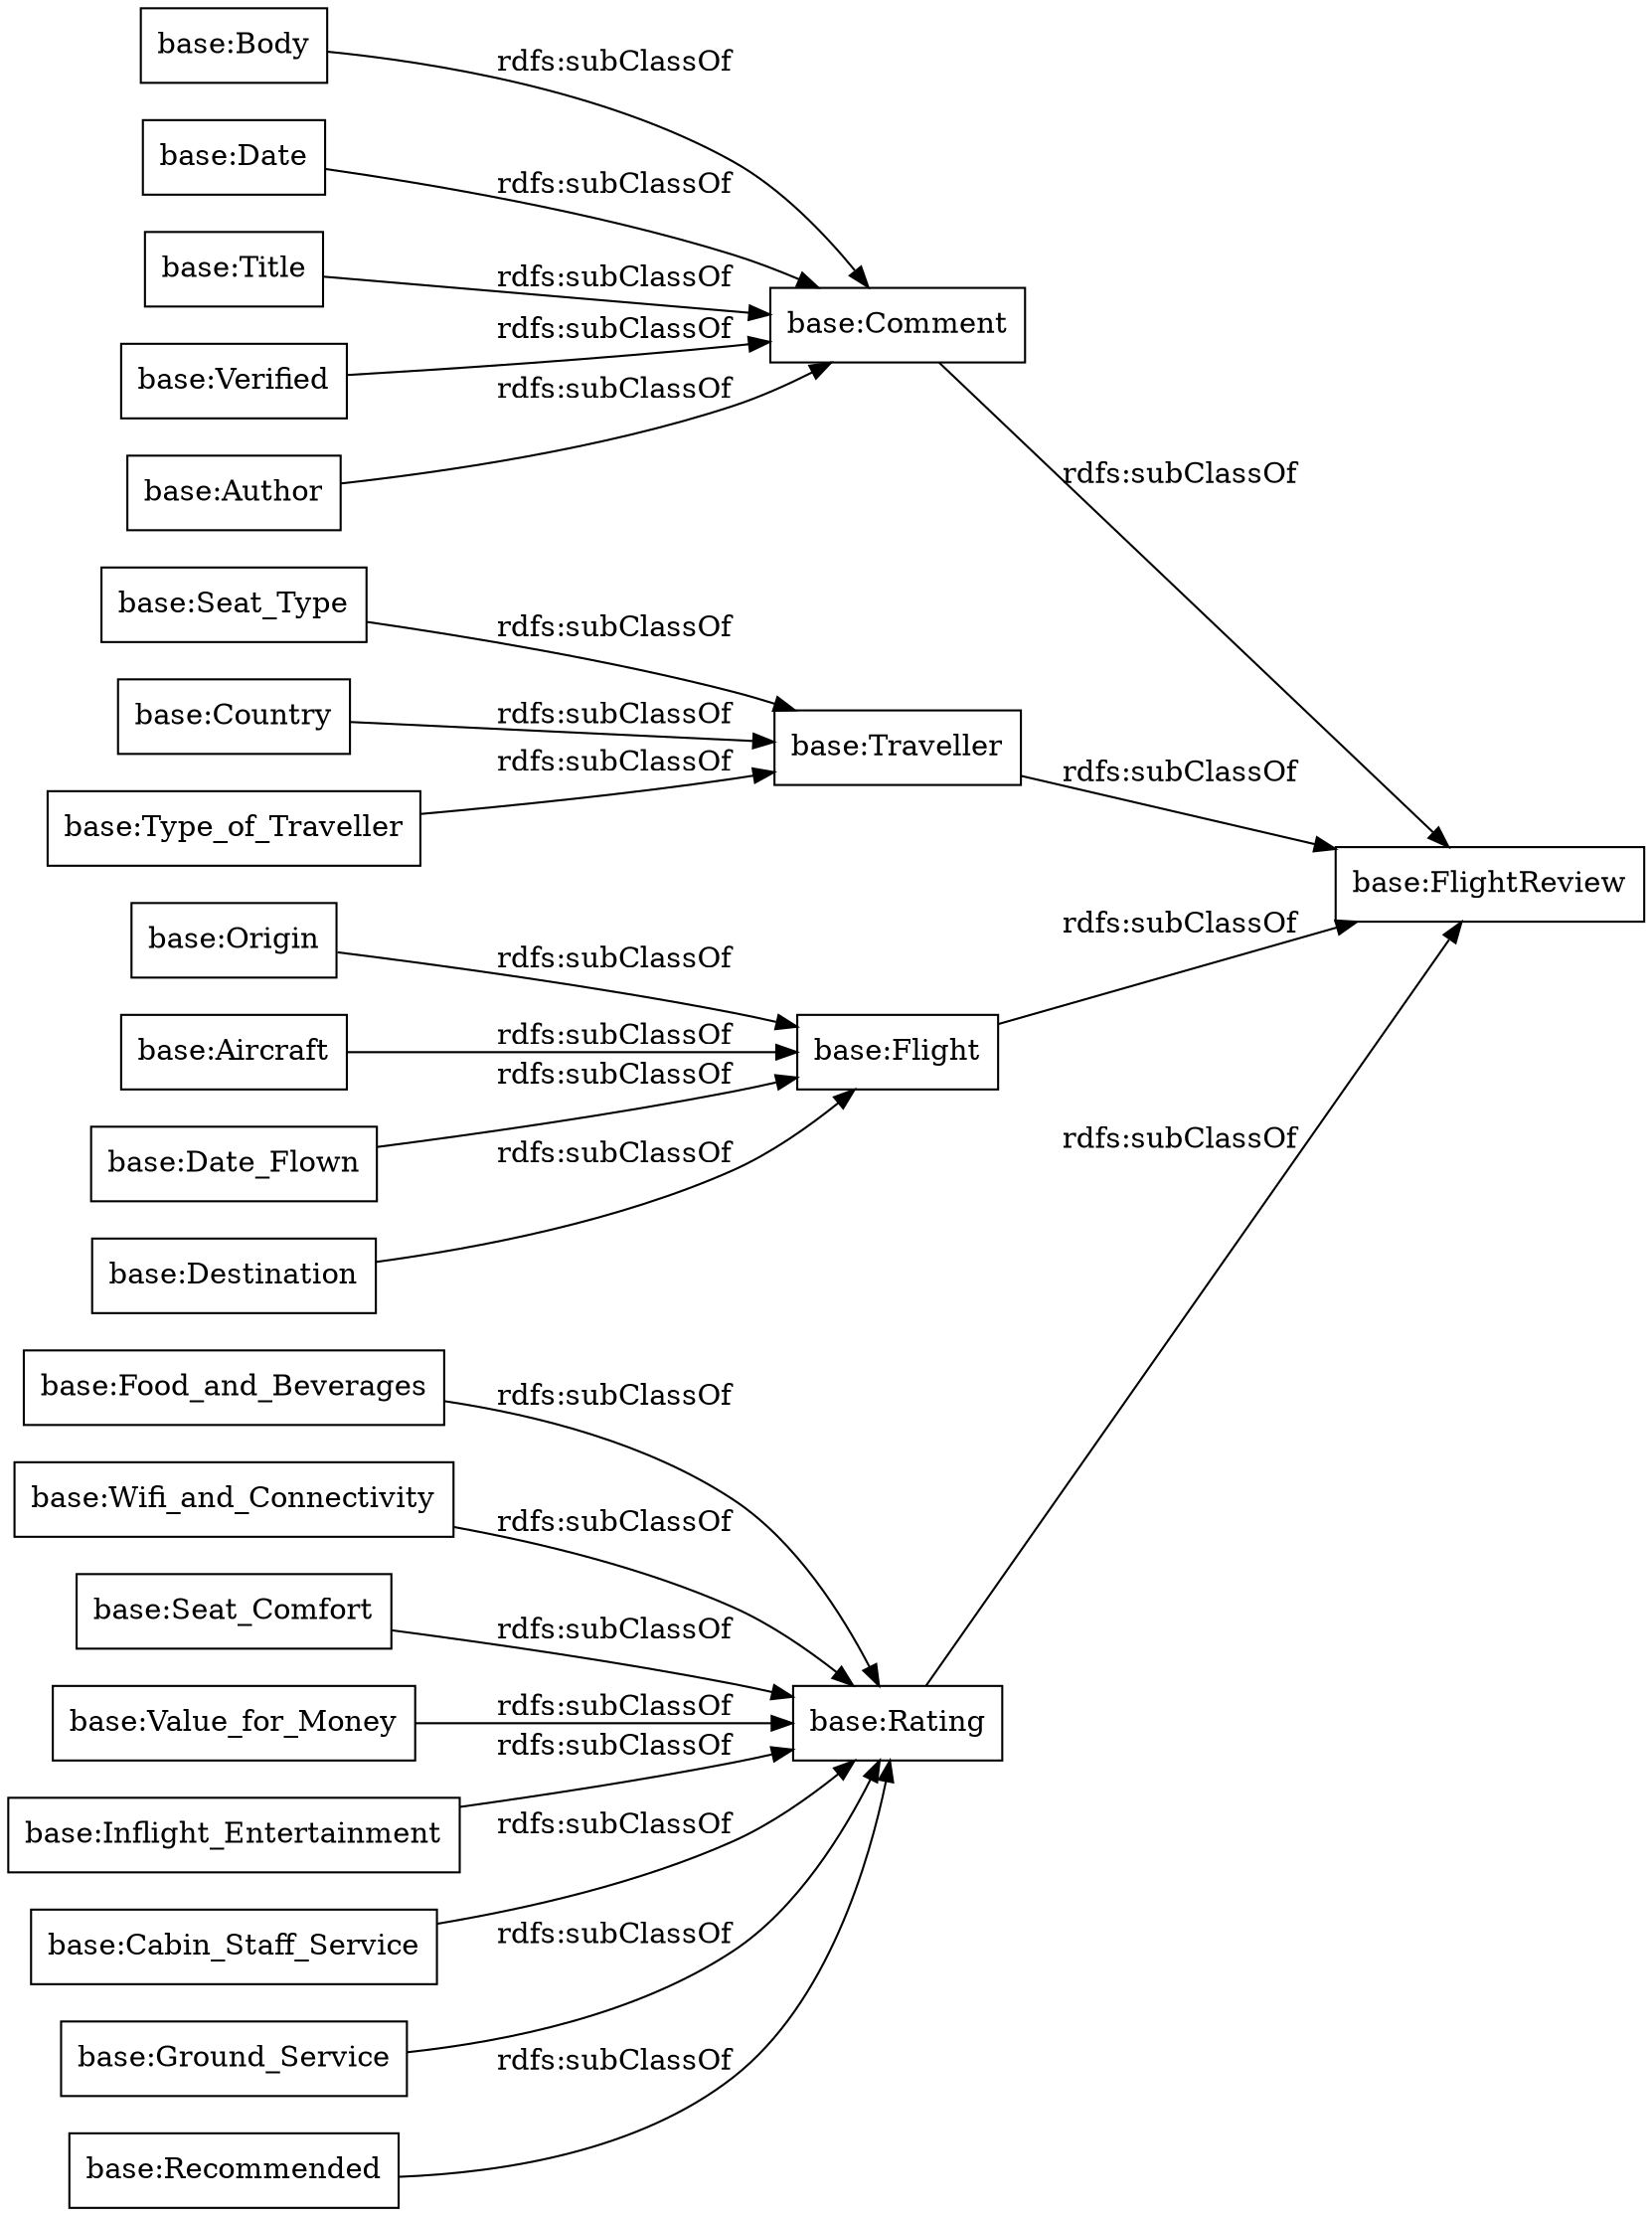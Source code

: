 digraph ar2dtool_diagram { 
rankdir=LR;
size="1000"
node [shape = rectangle, color="black"]; "base:Food_and_Beverages" "base:Type_of_Traveller" "base:Ground_Service" "base:Recommended" "base:Body" "base:Wifi_and_Connectivity" "base:Seat_Type" "base:Seat_Comfort" "base:Date" "base:Title" "base:Value_for_Money" "base:Comment" "base:Origin" "base:Verified" "base:Traveller" "base:Inflight_Entertainment" "base:Country" "base:Aircraft" "base:Flight" "base:Date_Flown" "base:Rating" "base:Cabin_Staff_Service" "base:FlightReview" "base:Destination" "base:Author" ; /*classes style*/
	"base:Seat_Type" -> "base:Traveller" [ label = "rdfs:subClassOf" ];
	"base:Aircraft" -> "base:Flight" [ label = "rdfs:subClassOf" ];
	"base:Country" -> "base:Traveller" [ label = "rdfs:subClassOf" ];
	"base:Cabin_Staff_Service" -> "base:Rating" [ label = "rdfs:subClassOf" ];
	"base:Wifi_and_Connectivity" -> "base:Rating" [ label = "rdfs:subClassOf" ];
	"base:Recommended" -> "base:Rating" [ label = "rdfs:subClassOf" ];
	"base:Ground_Service" -> "base:Rating" [ label = "rdfs:subClassOf" ];
	"base:Date" -> "base:Comment" [ label = "rdfs:subClassOf" ];
	"base:Food_and_Beverages" -> "base:Rating" [ label = "rdfs:subClassOf" ];
	"base:Body" -> "base:Comment" [ label = "rdfs:subClassOf" ];
	"base:Rating" -> "base:FlightReview" [ label = "rdfs:subClassOf" ];
	"base:Value_for_Money" -> "base:Rating" [ label = "rdfs:subClassOf" ];
	"base:Traveller" -> "base:FlightReview" [ label = "rdfs:subClassOf" ];
	"base:Comment" -> "base:FlightReview" [ label = "rdfs:subClassOf" ];
	"base:Type_of_Traveller" -> "base:Traveller" [ label = "rdfs:subClassOf" ];
	"base:Date_Flown" -> "base:Flight" [ label = "rdfs:subClassOf" ];
	"base:Flight" -> "base:FlightReview" [ label = "rdfs:subClassOf" ];
	"base:Verified" -> "base:Comment" [ label = "rdfs:subClassOf" ];
	"base:Inflight_Entertainment" -> "base:Rating" [ label = "rdfs:subClassOf" ];
	"base:Destination" -> "base:Flight" [ label = "rdfs:subClassOf" ];
	"base:Title" -> "base:Comment" [ label = "rdfs:subClassOf" ];
	"base:Author" -> "base:Comment" [ label = "rdfs:subClassOf" ];
	"base:Seat_Comfort" -> "base:Rating" [ label = "rdfs:subClassOf" ];
	"base:Origin" -> "base:Flight" [ label = "rdfs:subClassOf" ];

}
